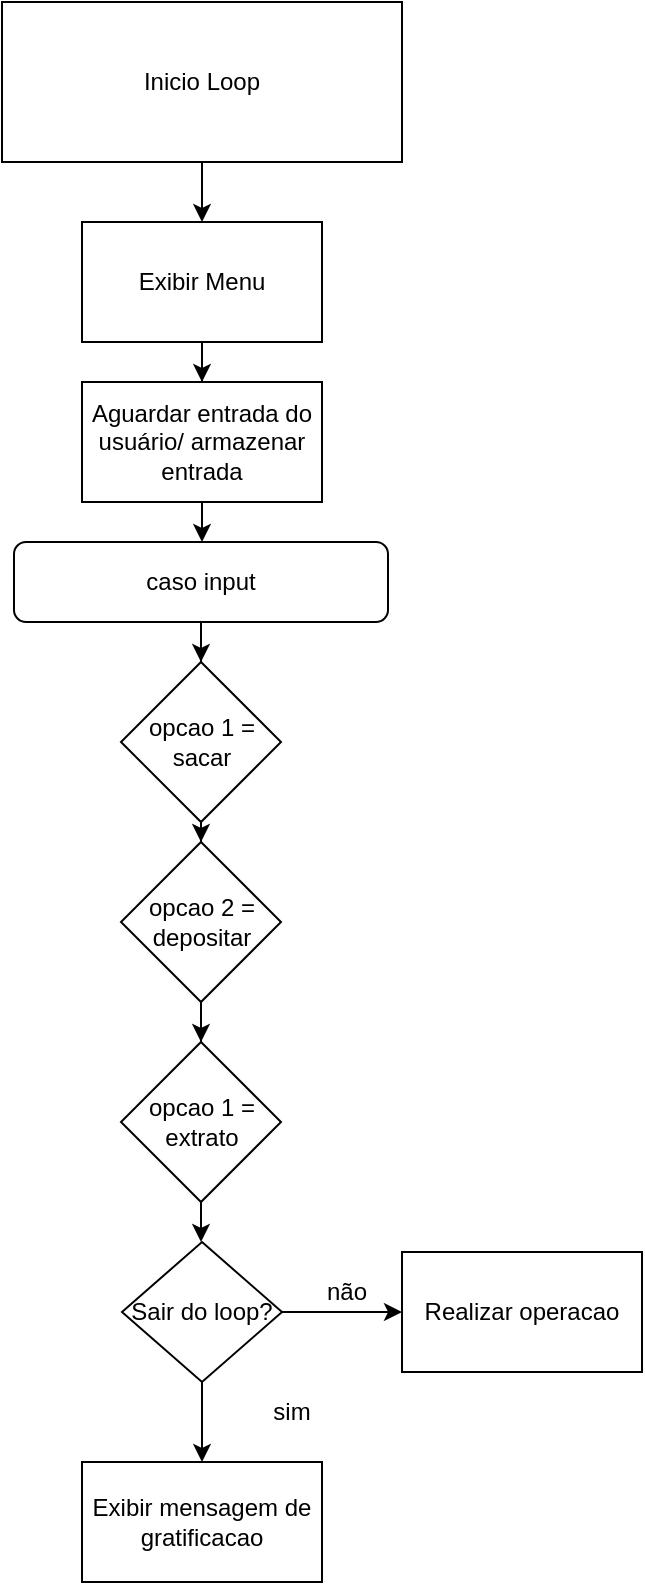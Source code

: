 <mxfile version="21.6.5" type="device">
  <diagram name="Page-1" id="4FUhKTjdbS7kVEAjuqA7">
    <mxGraphModel dx="2333" dy="1204" grid="1" gridSize="10" guides="1" tooltips="1" connect="1" arrows="1" fold="1" page="1" pageScale="1" pageWidth="850" pageHeight="1100" math="0" shadow="0">
      <root>
        <mxCell id="0" />
        <mxCell id="1" parent="0" />
        <mxCell id="AKxjrWSdeYyCpXWgE4fR-3" value="" style="edgeStyle=orthogonalEdgeStyle;rounded=0;orthogonalLoop=1;jettySize=auto;html=1;" edge="1" parent="1" source="AKxjrWSdeYyCpXWgE4fR-1" target="AKxjrWSdeYyCpXWgE4fR-2">
          <mxGeometry relative="1" as="geometry" />
        </mxCell>
        <mxCell id="AKxjrWSdeYyCpXWgE4fR-1" value="Inicio Loop" style="rounded=0;whiteSpace=wrap;html=1;" vertex="1" parent="1">
          <mxGeometry x="280" y="40" width="200" height="80" as="geometry" />
        </mxCell>
        <mxCell id="AKxjrWSdeYyCpXWgE4fR-5" value="" style="edgeStyle=orthogonalEdgeStyle;rounded=0;orthogonalLoop=1;jettySize=auto;html=1;" edge="1" parent="1" source="AKxjrWSdeYyCpXWgE4fR-2" target="AKxjrWSdeYyCpXWgE4fR-4">
          <mxGeometry relative="1" as="geometry" />
        </mxCell>
        <mxCell id="AKxjrWSdeYyCpXWgE4fR-2" value="Exibir Menu" style="rounded=0;whiteSpace=wrap;html=1;" vertex="1" parent="1">
          <mxGeometry x="320" y="150" width="120" height="60" as="geometry" />
        </mxCell>
        <mxCell id="AKxjrWSdeYyCpXWgE4fR-20" value="" style="edgeStyle=orthogonalEdgeStyle;rounded=0;orthogonalLoop=1;jettySize=auto;html=1;" edge="1" parent="1" source="AKxjrWSdeYyCpXWgE4fR-4" target="AKxjrWSdeYyCpXWgE4fR-19">
          <mxGeometry relative="1" as="geometry" />
        </mxCell>
        <mxCell id="AKxjrWSdeYyCpXWgE4fR-4" value="Aguardar entrada do usuário/ armazenar entrada&lt;br&gt;" style="rounded=0;whiteSpace=wrap;html=1;" vertex="1" parent="1">
          <mxGeometry x="320" y="230" width="120" height="60" as="geometry" />
        </mxCell>
        <mxCell id="AKxjrWSdeYyCpXWgE4fR-6" value="Exibir mensagem de gratificacao" style="rounded=0;whiteSpace=wrap;html=1;" vertex="1" parent="1">
          <mxGeometry x="320" y="770" width="120" height="60" as="geometry" />
        </mxCell>
        <mxCell id="AKxjrWSdeYyCpXWgE4fR-14" style="edgeStyle=orthogonalEdgeStyle;rounded=0;orthogonalLoop=1;jettySize=auto;html=1;entryX=0;entryY=0.5;entryDx=0;entryDy=0;" edge="1" parent="1" source="AKxjrWSdeYyCpXWgE4fR-8" target="AKxjrWSdeYyCpXWgE4fR-13">
          <mxGeometry relative="1" as="geometry">
            <mxPoint x="460" y="700" as="targetPoint" />
          </mxGeometry>
        </mxCell>
        <mxCell id="AKxjrWSdeYyCpXWgE4fR-17" value="" style="edgeStyle=orthogonalEdgeStyle;rounded=0;orthogonalLoop=1;jettySize=auto;html=1;" edge="1" parent="1" source="AKxjrWSdeYyCpXWgE4fR-8" target="AKxjrWSdeYyCpXWgE4fR-6">
          <mxGeometry relative="1" as="geometry" />
        </mxCell>
        <mxCell id="AKxjrWSdeYyCpXWgE4fR-8" value="Sair do loop?" style="rhombus;whiteSpace=wrap;html=1;" vertex="1" parent="1">
          <mxGeometry x="340" y="660" width="80" height="70" as="geometry" />
        </mxCell>
        <mxCell id="AKxjrWSdeYyCpXWgE4fR-12" value="sim" style="text;strokeColor=none;align=center;fillColor=none;html=1;verticalAlign=middle;whiteSpace=wrap;rounded=0;" vertex="1" parent="1">
          <mxGeometry x="395" y="730" width="60" height="30" as="geometry" />
        </mxCell>
        <mxCell id="AKxjrWSdeYyCpXWgE4fR-13" value="Realizar operacao" style="rounded=0;whiteSpace=wrap;html=1;" vertex="1" parent="1">
          <mxGeometry x="480" y="665" width="120" height="60" as="geometry" />
        </mxCell>
        <mxCell id="AKxjrWSdeYyCpXWgE4fR-15" value="não" style="text;strokeColor=none;align=center;fillColor=none;html=1;verticalAlign=middle;whiteSpace=wrap;rounded=0;" vertex="1" parent="1">
          <mxGeometry x="425" y="670" width="55" height="30" as="geometry" />
        </mxCell>
        <mxCell id="AKxjrWSdeYyCpXWgE4fR-22" value="" style="edgeStyle=orthogonalEdgeStyle;rounded=0;orthogonalLoop=1;jettySize=auto;html=1;" edge="1" parent="1" source="AKxjrWSdeYyCpXWgE4fR-19" target="AKxjrWSdeYyCpXWgE4fR-21">
          <mxGeometry relative="1" as="geometry" />
        </mxCell>
        <mxCell id="AKxjrWSdeYyCpXWgE4fR-19" value="caso input" style="rounded=1;whiteSpace=wrap;html=1;" vertex="1" parent="1">
          <mxGeometry x="286" y="310" width="187" height="40" as="geometry" />
        </mxCell>
        <mxCell id="AKxjrWSdeYyCpXWgE4fR-27" style="edgeStyle=orthogonalEdgeStyle;rounded=0;orthogonalLoop=1;jettySize=auto;html=1;" edge="1" parent="1" source="AKxjrWSdeYyCpXWgE4fR-21" target="AKxjrWSdeYyCpXWgE4fR-23">
          <mxGeometry relative="1" as="geometry" />
        </mxCell>
        <mxCell id="AKxjrWSdeYyCpXWgE4fR-21" value="opcao 1 = sacar" style="rhombus;whiteSpace=wrap;html=1;" vertex="1" parent="1">
          <mxGeometry x="339.5" y="370" width="80" height="80" as="geometry" />
        </mxCell>
        <mxCell id="AKxjrWSdeYyCpXWgE4fR-28" style="edgeStyle=orthogonalEdgeStyle;rounded=0;orthogonalLoop=1;jettySize=auto;html=1;" edge="1" parent="1" source="AKxjrWSdeYyCpXWgE4fR-23" target="AKxjrWSdeYyCpXWgE4fR-24">
          <mxGeometry relative="1" as="geometry" />
        </mxCell>
        <mxCell id="AKxjrWSdeYyCpXWgE4fR-23" value="opcao 2 = depositar" style="rhombus;whiteSpace=wrap;html=1;" vertex="1" parent="1">
          <mxGeometry x="339.5" y="460" width="80" height="80" as="geometry" />
        </mxCell>
        <mxCell id="AKxjrWSdeYyCpXWgE4fR-30" style="edgeStyle=orthogonalEdgeStyle;rounded=0;orthogonalLoop=1;jettySize=auto;html=1;" edge="1" parent="1" source="AKxjrWSdeYyCpXWgE4fR-24" target="AKxjrWSdeYyCpXWgE4fR-8">
          <mxGeometry relative="1" as="geometry" />
        </mxCell>
        <mxCell id="AKxjrWSdeYyCpXWgE4fR-24" value="opcao 1 = extrato" style="rhombus;whiteSpace=wrap;html=1;" vertex="1" parent="1">
          <mxGeometry x="339.5" y="560" width="80" height="80" as="geometry" />
        </mxCell>
      </root>
    </mxGraphModel>
  </diagram>
</mxfile>
